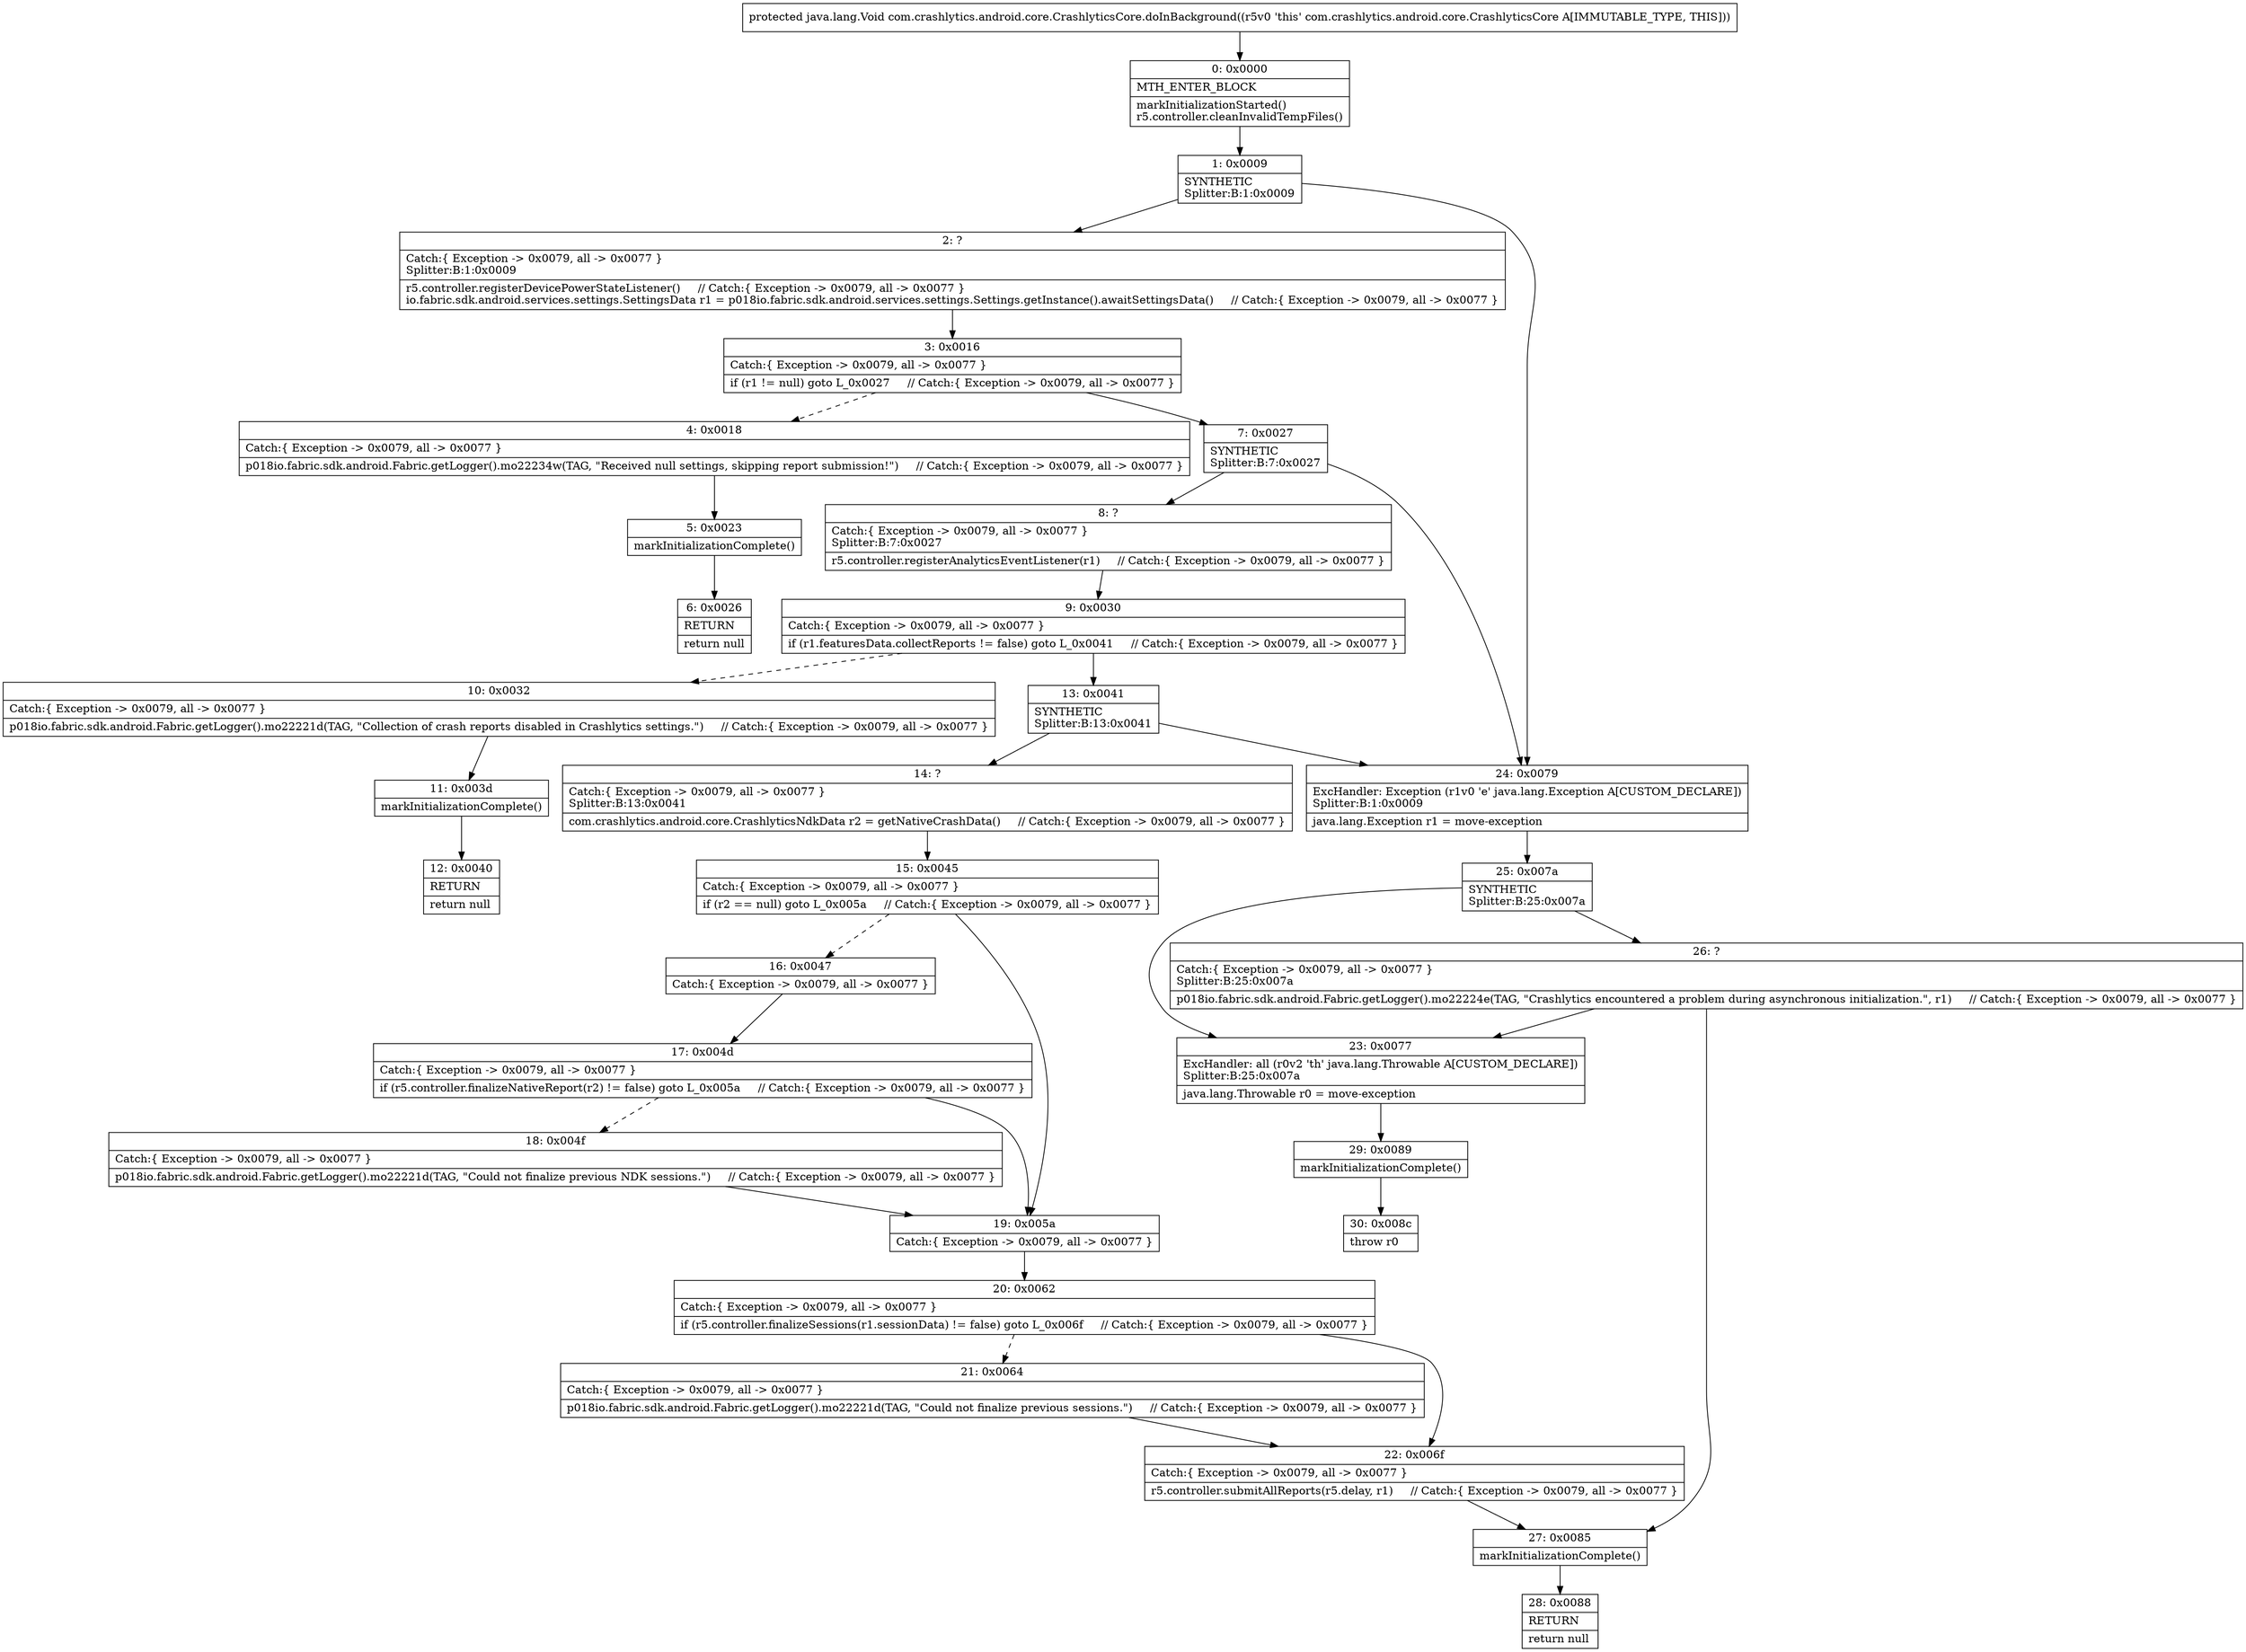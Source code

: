 digraph "CFG forcom.crashlytics.android.core.CrashlyticsCore.doInBackground()Ljava\/lang\/Void;" {
Node_0 [shape=record,label="{0\:\ 0x0000|MTH_ENTER_BLOCK\l|markInitializationStarted()\lr5.controller.cleanInvalidTempFiles()\l}"];
Node_1 [shape=record,label="{1\:\ 0x0009|SYNTHETIC\lSplitter:B:1:0x0009\l}"];
Node_2 [shape=record,label="{2\:\ ?|Catch:\{ Exception \-\> 0x0079, all \-\> 0x0077 \}\lSplitter:B:1:0x0009\l|r5.controller.registerDevicePowerStateListener()     \/\/ Catch:\{ Exception \-\> 0x0079, all \-\> 0x0077 \}\lio.fabric.sdk.android.services.settings.SettingsData r1 = p018io.fabric.sdk.android.services.settings.Settings.getInstance().awaitSettingsData()     \/\/ Catch:\{ Exception \-\> 0x0079, all \-\> 0x0077 \}\l}"];
Node_3 [shape=record,label="{3\:\ 0x0016|Catch:\{ Exception \-\> 0x0079, all \-\> 0x0077 \}\l|if (r1 != null) goto L_0x0027     \/\/ Catch:\{ Exception \-\> 0x0079, all \-\> 0x0077 \}\l}"];
Node_4 [shape=record,label="{4\:\ 0x0018|Catch:\{ Exception \-\> 0x0079, all \-\> 0x0077 \}\l|p018io.fabric.sdk.android.Fabric.getLogger().mo22234w(TAG, \"Received null settings, skipping report submission!\")     \/\/ Catch:\{ Exception \-\> 0x0079, all \-\> 0x0077 \}\l}"];
Node_5 [shape=record,label="{5\:\ 0x0023|markInitializationComplete()\l}"];
Node_6 [shape=record,label="{6\:\ 0x0026|RETURN\l|return null\l}"];
Node_7 [shape=record,label="{7\:\ 0x0027|SYNTHETIC\lSplitter:B:7:0x0027\l}"];
Node_8 [shape=record,label="{8\:\ ?|Catch:\{ Exception \-\> 0x0079, all \-\> 0x0077 \}\lSplitter:B:7:0x0027\l|r5.controller.registerAnalyticsEventListener(r1)     \/\/ Catch:\{ Exception \-\> 0x0079, all \-\> 0x0077 \}\l}"];
Node_9 [shape=record,label="{9\:\ 0x0030|Catch:\{ Exception \-\> 0x0079, all \-\> 0x0077 \}\l|if (r1.featuresData.collectReports != false) goto L_0x0041     \/\/ Catch:\{ Exception \-\> 0x0079, all \-\> 0x0077 \}\l}"];
Node_10 [shape=record,label="{10\:\ 0x0032|Catch:\{ Exception \-\> 0x0079, all \-\> 0x0077 \}\l|p018io.fabric.sdk.android.Fabric.getLogger().mo22221d(TAG, \"Collection of crash reports disabled in Crashlytics settings.\")     \/\/ Catch:\{ Exception \-\> 0x0079, all \-\> 0x0077 \}\l}"];
Node_11 [shape=record,label="{11\:\ 0x003d|markInitializationComplete()\l}"];
Node_12 [shape=record,label="{12\:\ 0x0040|RETURN\l|return null\l}"];
Node_13 [shape=record,label="{13\:\ 0x0041|SYNTHETIC\lSplitter:B:13:0x0041\l}"];
Node_14 [shape=record,label="{14\:\ ?|Catch:\{ Exception \-\> 0x0079, all \-\> 0x0077 \}\lSplitter:B:13:0x0041\l|com.crashlytics.android.core.CrashlyticsNdkData r2 = getNativeCrashData()     \/\/ Catch:\{ Exception \-\> 0x0079, all \-\> 0x0077 \}\l}"];
Node_15 [shape=record,label="{15\:\ 0x0045|Catch:\{ Exception \-\> 0x0079, all \-\> 0x0077 \}\l|if (r2 == null) goto L_0x005a     \/\/ Catch:\{ Exception \-\> 0x0079, all \-\> 0x0077 \}\l}"];
Node_16 [shape=record,label="{16\:\ 0x0047|Catch:\{ Exception \-\> 0x0079, all \-\> 0x0077 \}\l}"];
Node_17 [shape=record,label="{17\:\ 0x004d|Catch:\{ Exception \-\> 0x0079, all \-\> 0x0077 \}\l|if (r5.controller.finalizeNativeReport(r2) != false) goto L_0x005a     \/\/ Catch:\{ Exception \-\> 0x0079, all \-\> 0x0077 \}\l}"];
Node_18 [shape=record,label="{18\:\ 0x004f|Catch:\{ Exception \-\> 0x0079, all \-\> 0x0077 \}\l|p018io.fabric.sdk.android.Fabric.getLogger().mo22221d(TAG, \"Could not finalize previous NDK sessions.\")     \/\/ Catch:\{ Exception \-\> 0x0079, all \-\> 0x0077 \}\l}"];
Node_19 [shape=record,label="{19\:\ 0x005a|Catch:\{ Exception \-\> 0x0079, all \-\> 0x0077 \}\l}"];
Node_20 [shape=record,label="{20\:\ 0x0062|Catch:\{ Exception \-\> 0x0079, all \-\> 0x0077 \}\l|if (r5.controller.finalizeSessions(r1.sessionData) != false) goto L_0x006f     \/\/ Catch:\{ Exception \-\> 0x0079, all \-\> 0x0077 \}\l}"];
Node_21 [shape=record,label="{21\:\ 0x0064|Catch:\{ Exception \-\> 0x0079, all \-\> 0x0077 \}\l|p018io.fabric.sdk.android.Fabric.getLogger().mo22221d(TAG, \"Could not finalize previous sessions.\")     \/\/ Catch:\{ Exception \-\> 0x0079, all \-\> 0x0077 \}\l}"];
Node_22 [shape=record,label="{22\:\ 0x006f|Catch:\{ Exception \-\> 0x0079, all \-\> 0x0077 \}\l|r5.controller.submitAllReports(r5.delay, r1)     \/\/ Catch:\{ Exception \-\> 0x0079, all \-\> 0x0077 \}\l}"];
Node_23 [shape=record,label="{23\:\ 0x0077|ExcHandler: all (r0v2 'th' java.lang.Throwable A[CUSTOM_DECLARE])\lSplitter:B:25:0x007a\l|java.lang.Throwable r0 = move\-exception\l}"];
Node_24 [shape=record,label="{24\:\ 0x0079|ExcHandler: Exception (r1v0 'e' java.lang.Exception A[CUSTOM_DECLARE])\lSplitter:B:1:0x0009\l|java.lang.Exception r1 = move\-exception\l}"];
Node_25 [shape=record,label="{25\:\ 0x007a|SYNTHETIC\lSplitter:B:25:0x007a\l}"];
Node_26 [shape=record,label="{26\:\ ?|Catch:\{ Exception \-\> 0x0079, all \-\> 0x0077 \}\lSplitter:B:25:0x007a\l|p018io.fabric.sdk.android.Fabric.getLogger().mo22224e(TAG, \"Crashlytics encountered a problem during asynchronous initialization.\", r1)     \/\/ Catch:\{ Exception \-\> 0x0079, all \-\> 0x0077 \}\l}"];
Node_27 [shape=record,label="{27\:\ 0x0085|markInitializationComplete()\l}"];
Node_28 [shape=record,label="{28\:\ 0x0088|RETURN\l|return null\l}"];
Node_29 [shape=record,label="{29\:\ 0x0089|markInitializationComplete()\l}"];
Node_30 [shape=record,label="{30\:\ 0x008c|throw r0\l}"];
MethodNode[shape=record,label="{protected java.lang.Void com.crashlytics.android.core.CrashlyticsCore.doInBackground((r5v0 'this' com.crashlytics.android.core.CrashlyticsCore A[IMMUTABLE_TYPE, THIS])) }"];
MethodNode -> Node_0;
Node_0 -> Node_1;
Node_1 -> Node_2;
Node_1 -> Node_24;
Node_2 -> Node_3;
Node_3 -> Node_4[style=dashed];
Node_3 -> Node_7;
Node_4 -> Node_5;
Node_5 -> Node_6;
Node_7 -> Node_8;
Node_7 -> Node_24;
Node_8 -> Node_9;
Node_9 -> Node_10[style=dashed];
Node_9 -> Node_13;
Node_10 -> Node_11;
Node_11 -> Node_12;
Node_13 -> Node_14;
Node_13 -> Node_24;
Node_14 -> Node_15;
Node_15 -> Node_16[style=dashed];
Node_15 -> Node_19;
Node_16 -> Node_17;
Node_17 -> Node_18[style=dashed];
Node_17 -> Node_19;
Node_18 -> Node_19;
Node_19 -> Node_20;
Node_20 -> Node_21[style=dashed];
Node_20 -> Node_22;
Node_21 -> Node_22;
Node_22 -> Node_27;
Node_23 -> Node_29;
Node_24 -> Node_25;
Node_25 -> Node_26;
Node_25 -> Node_23;
Node_26 -> Node_27;
Node_26 -> Node_23;
Node_27 -> Node_28;
Node_29 -> Node_30;
}

